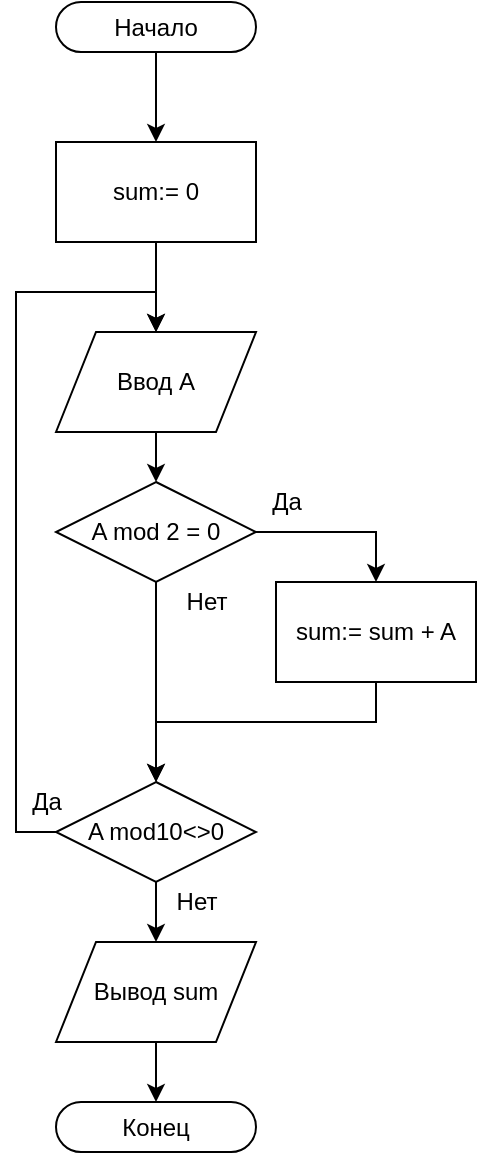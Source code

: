 <mxfile version="12.4.3" pages="2"><diagram id="ti3CMf9r8g0Ifst4S7Rp" name="Page-1"><mxGraphModel dx="782" dy="667" grid="1" gridSize="10" guides="1" tooltips="1" connect="1" arrows="1" fold="1" page="1" pageScale="1" pageWidth="826" pageHeight="1169" math="0" shadow="0"><root><mxCell id="0"/><mxCell id="1" parent="0"/><mxCell id="k_xfk8ObjxEYjsdVRRlv-25" style="edgeStyle=orthogonalEdgeStyle;rounded=0;orthogonalLoop=1;jettySize=auto;html=1;entryX=0.5;entryY=0;entryDx=0;entryDy=0;" parent="1" source="k_xfk8ObjxEYjsdVRRlv-26" edge="1" target="k_xfk8ObjxEYjsdVRRlv-28"><mxGeometry relative="1" as="geometry"><mxPoint x="575" y="109.857" as="targetPoint"/></mxGeometry></mxCell><mxCell id="k_xfk8ObjxEYjsdVRRlv-26" value="Начало" style="rounded=1;whiteSpace=wrap;html=1;arcSize=50;" parent="1" vertex="1"><mxGeometry x="480" y="40" width="100" height="25" as="geometry"/></mxCell><mxCell id="k_xfk8ObjxEYjsdVRRlv-27" style="edgeStyle=orthogonalEdgeStyle;rounded=0;orthogonalLoop=1;jettySize=auto;html=1;entryX=0.5;entryY=0;entryDx=0;entryDy=0;" parent="1" source="k_xfk8ObjxEYjsdVRRlv-28" target="k_xfk8ObjxEYjsdVRRlv-35" edge="1"><mxGeometry relative="1" as="geometry"><mxPoint x="574.667" y="179.833" as="targetPoint"/></mxGeometry></mxCell><mxCell id="k_xfk8ObjxEYjsdVRRlv-28" value="sum:= 0" style="rounded=0;whiteSpace=wrap;html=1;" parent="1" vertex="1"><mxGeometry x="480" y="110" width="100" height="50" as="geometry"/></mxCell><mxCell id="k_xfk8ObjxEYjsdVRRlv-34" style="edgeStyle=orthogonalEdgeStyle;rounded=0;orthogonalLoop=1;jettySize=auto;html=1;" parent="1" source="k_xfk8ObjxEYjsdVRRlv-35" target="k_xfk8ObjxEYjsdVRRlv-38" edge="1"><mxGeometry relative="1" as="geometry"/></mxCell><mxCell id="k_xfk8ObjxEYjsdVRRlv-35" value="Ввод A" style="shape=parallelogram;perimeter=parallelogramPerimeter;whiteSpace=wrap;html=1;" parent="1" vertex="1"><mxGeometry x="480" y="205" width="100" height="50" as="geometry"/></mxCell><mxCell id="k_xfk8ObjxEYjsdVRRlv-36" style="edgeStyle=orthogonalEdgeStyle;rounded=0;orthogonalLoop=1;jettySize=auto;html=1;entryX=0.5;entryY=0;entryDx=0;entryDy=0;" parent="1" source="k_xfk8ObjxEYjsdVRRlv-38" target="k_xfk8ObjxEYjsdVRRlv-46" edge="1"><mxGeometry relative="1" as="geometry"><mxPoint x="575" y="425" as="targetPoint"/></mxGeometry></mxCell><mxCell id="k_xfk8ObjxEYjsdVRRlv-37" style="edgeStyle=orthogonalEdgeStyle;rounded=0;orthogonalLoop=1;jettySize=auto;html=1;entryX=0.5;entryY=0;entryDx=0;entryDy=0;" parent="1" source="k_xfk8ObjxEYjsdVRRlv-38" edge="1" target="k_xfk8ObjxEYjsdVRRlv-41"><mxGeometry relative="1" as="geometry"><mxPoint x="709.667" y="345.0" as="targetPoint"/><Array as="points"><mxPoint x="640" y="305"/></Array></mxGeometry></mxCell><mxCell id="k_xfk8ObjxEYjsdVRRlv-38" value="A mod 2 = 0" style="rhombus;whiteSpace=wrap;html=1;" parent="1" vertex="1"><mxGeometry x="480" y="280" width="100" height="50" as="geometry"/></mxCell><mxCell id="k_xfk8ObjxEYjsdVRRlv-39" value="Нет" style="text;html=1;align=center;verticalAlign=middle;resizable=0;points=[];;autosize=1;" parent="1" vertex="1"><mxGeometry x="535" y="330" width="40" height="20" as="geometry"/></mxCell><mxCell id="k_xfk8ObjxEYjsdVRRlv-40" style="edgeStyle=orthogonalEdgeStyle;rounded=0;orthogonalLoop=1;jettySize=auto;html=1;entryX=0.5;entryY=0;entryDx=0;entryDy=0;exitX=0.5;exitY=1;exitDx=0;exitDy=0;" parent="1" target="k_xfk8ObjxEYjsdVRRlv-46" edge="1" source="k_xfk8ObjxEYjsdVRRlv-41"><mxGeometry relative="1" as="geometry"><mxPoint x="575" y="425" as="targetPoint"/><mxPoint x="710.588" y="384.706" as="sourcePoint"/><Array as="points"><mxPoint x="640" y="400"/><mxPoint x="530" y="400"/></Array></mxGeometry></mxCell><mxCell id="k_xfk8ObjxEYjsdVRRlv-41" value="sum:= sum + A" style="rounded=0;whiteSpace=wrap;html=1;" parent="1" vertex="1"><mxGeometry x="590" y="330" width="100" height="50" as="geometry"/></mxCell><mxCell id="k_xfk8ObjxEYjsdVRRlv-42" value="Да" style="text;html=1;align=center;verticalAlign=middle;resizable=0;points=[];;autosize=1;" parent="1" vertex="1"><mxGeometry x="580" y="280" width="30" height="20" as="geometry"/></mxCell><mxCell id="k_xfk8ObjxEYjsdVRRlv-43" style="edgeStyle=orthogonalEdgeStyle;rounded=0;orthogonalLoop=1;jettySize=auto;html=1;entryX=0.5;entryY=0;entryDx=0;entryDy=0;" parent="1" source="k_xfk8ObjxEYjsdVRRlv-44" target="k_xfk8ObjxEYjsdVRRlv-45" edge="1"><mxGeometry relative="1" as="geometry"/></mxCell><mxCell id="k_xfk8ObjxEYjsdVRRlv-44" value="Вывод sum" style="shape=parallelogram;perimeter=parallelogramPerimeter;whiteSpace=wrap;html=1;" parent="1" vertex="1"><mxGeometry x="480" y="510" width="100" height="50" as="geometry"/></mxCell><mxCell id="k_xfk8ObjxEYjsdVRRlv-45" value="Конец" style="rounded=1;whiteSpace=wrap;html=1;arcSize=50;" parent="1" vertex="1"><mxGeometry x="480" y="590" width="100" height="25" as="geometry"/></mxCell><mxCell id="k_xfk8ObjxEYjsdVRRlv-47" style="edgeStyle=orthogonalEdgeStyle;rounded=0;orthogonalLoop=1;jettySize=auto;html=1;entryX=0.5;entryY=0;entryDx=0;entryDy=0;exitX=0;exitY=0.5;exitDx=0;exitDy=0;" parent="1" source="k_xfk8ObjxEYjsdVRRlv-46" target="k_xfk8ObjxEYjsdVRRlv-35" edge="1"><mxGeometry relative="1" as="geometry"><Array as="points"><mxPoint x="460" y="455"/><mxPoint x="460" y="185"/><mxPoint x="530" y="185"/></Array></mxGeometry></mxCell><mxCell id="k_xfk8ObjxEYjsdVRRlv-49" style="edgeStyle=orthogonalEdgeStyle;rounded=0;orthogonalLoop=1;jettySize=auto;html=1;entryX=0.5;entryY=0;entryDx=0;entryDy=0;" parent="1" source="k_xfk8ObjxEYjsdVRRlv-46" target="k_xfk8ObjxEYjsdVRRlv-44" edge="1"><mxGeometry relative="1" as="geometry"/></mxCell><mxCell id="k_xfk8ObjxEYjsdVRRlv-46" value="&lt;span style=&quot;white-space: nowrap&quot;&gt;A mod10&amp;lt;&amp;gt;0&lt;/span&gt;" style="rhombus;whiteSpace=wrap;html=1;" parent="1" vertex="1"><mxGeometry x="480" y="430" width="100" height="50" as="geometry"/></mxCell><mxCell id="k_xfk8ObjxEYjsdVRRlv-48" value="Да" style="text;html=1;align=center;verticalAlign=middle;resizable=0;points=[];;autosize=1;" parent="1" vertex="1"><mxGeometry x="460" y="430" width="30" height="20" as="geometry"/></mxCell><mxCell id="1O73awSe9j6krSkuy0T9-1" value="Нет" style="text;html=1;align=center;verticalAlign=middle;resizable=0;points=[];;autosize=1;" vertex="1" parent="1"><mxGeometry x="530" y="480" width="40" height="20" as="geometry"/></mxCell></root></mxGraphModel></diagram><diagram id="r0OOVzOVncy3M-DN07f5" name="Page-2"><mxGraphModel dx="782" dy="667" grid="1" gridSize="10" guides="1" tooltips="1" connect="1" arrows="1" fold="1" page="1" pageScale="1" pageWidth="826" pageHeight="1169" math="0" shadow="0"><root><mxCell id="sSzGnsXic_F9tz0Xs5fF-0"/><mxCell id="sSzGnsXic_F9tz0Xs5fF-1" parent="sSzGnsXic_F9tz0Xs5fF-0"/><mxCell id="sSzGnsXic_F9tz0Xs5fF-2" style="edgeStyle=orthogonalEdgeStyle;rounded=0;orthogonalLoop=1;jettySize=auto;html=1;entryX=0.5;entryY=0;entryDx=0;entryDy=0;" edge="1" parent="sSzGnsXic_F9tz0Xs5fF-1" source="sSzGnsXic_F9tz0Xs5fF-3"><mxGeometry relative="1" as="geometry"><mxPoint x="155" y="109.857" as="targetPoint"/></mxGeometry></mxCell><mxCell id="sSzGnsXic_F9tz0Xs5fF-3" value="Начало" style="rounded=1;whiteSpace=wrap;html=1;arcSize=50;" vertex="1" parent="sSzGnsXic_F9tz0Xs5fF-1"><mxGeometry x="60" y="40" width="190" height="40" as="geometry"/></mxCell><mxCell id="sSzGnsXic_F9tz0Xs5fF-4" style="edgeStyle=orthogonalEdgeStyle;rounded=0;orthogonalLoop=1;jettySize=auto;html=1;entryX=0.5;entryY=0;entryDx=0;entryDy=0;" edge="1" parent="sSzGnsXic_F9tz0Xs5fF-1" source="sSzGnsXic_F9tz0Xs5fF-5" target="sSzGnsXic_F9tz0Xs5fF-7"><mxGeometry relative="1" as="geometry"/></mxCell><mxCell id="sSzGnsXic_F9tz0Xs5fF-5" value="sum:= 0" style="rounded=0;whiteSpace=wrap;html=1;" vertex="1" parent="sSzGnsXic_F9tz0Xs5fF-1"><mxGeometry x="60" y="110" width="190" height="40" as="geometry"/></mxCell><mxCell id="sSzGnsXic_F9tz0Xs5fF-6" style="edgeStyle=orthogonalEdgeStyle;rounded=0;orthogonalLoop=1;jettySize=auto;html=1;entryX=0.5;entryY=0;entryDx=0;entryDy=0;" edge="1" parent="sSzGnsXic_F9tz0Xs5fF-1" source="sSzGnsXic_F9tz0Xs5fF-7" target="sSzGnsXic_F9tz0Xs5fF-12"><mxGeometry relative="1" as="geometry"/></mxCell><mxCell id="sSzGnsXic_F9tz0Xs5fF-7" value="1" style="shape=loopLimit;whiteSpace=wrap;html=1;" vertex="1" parent="sSzGnsXic_F9tz0Xs5fF-1"><mxGeometry x="60" y="180" width="190" height="40" as="geometry"/></mxCell><mxCell id="sSzGnsXic_F9tz0Xs5fF-8" style="edgeStyle=orthogonalEdgeStyle;rounded=0;orthogonalLoop=1;jettySize=auto;html=1;" edge="1" parent="sSzGnsXic_F9tz0Xs5fF-1" source="sSzGnsXic_F9tz0Xs5fF-9" target="sSzGnsXic_F9tz0Xs5fF-21"><mxGeometry relative="1" as="geometry"/></mxCell><mxCell id="sSzGnsXic_F9tz0Xs5fF-9" value="" style="shape=loopLimit;whiteSpace=wrap;html=1;rotation=-180;" vertex="1" parent="sSzGnsXic_F9tz0Xs5fF-1"><mxGeometry x="60" y="470" width="190" height="40" as="geometry"/></mxCell><mxCell id="sSzGnsXic_F9tz0Xs5fF-10" value="1&lt;br&gt;A mod 10 !== 0" style="text;html=1;align=center;verticalAlign=middle;resizable=0;points=[];;autosize=1;" vertex="1" parent="sSzGnsXic_F9tz0Xs5fF-1"><mxGeometry x="105" y="475" width="100" height="30" as="geometry"/></mxCell><mxCell id="sSzGnsXic_F9tz0Xs5fF-11" style="edgeStyle=orthogonalEdgeStyle;rounded=0;orthogonalLoop=1;jettySize=auto;html=1;" edge="1" parent="sSzGnsXic_F9tz0Xs5fF-1" source="sSzGnsXic_F9tz0Xs5fF-12" target="sSzGnsXic_F9tz0Xs5fF-15"><mxGeometry relative="1" as="geometry"/></mxCell><mxCell id="sSzGnsXic_F9tz0Xs5fF-12" value="Ввод A" style="shape=parallelogram;perimeter=parallelogramPerimeter;whiteSpace=wrap;html=1;" vertex="1" parent="sSzGnsXic_F9tz0Xs5fF-1"><mxGeometry x="60" y="250" width="190" height="40" as="geometry"/></mxCell><mxCell id="sSzGnsXic_F9tz0Xs5fF-13" style="edgeStyle=orthogonalEdgeStyle;rounded=0;orthogonalLoop=1;jettySize=auto;html=1;entryX=0.5;entryY=1;entryDx=0;entryDy=0;" edge="1" parent="sSzGnsXic_F9tz0Xs5fF-1" source="sSzGnsXic_F9tz0Xs5fF-15" target="sSzGnsXic_F9tz0Xs5fF-9"><mxGeometry relative="1" as="geometry"/></mxCell><mxCell id="sSzGnsXic_F9tz0Xs5fF-14" style="edgeStyle=orthogonalEdgeStyle;rounded=0;orthogonalLoop=1;jettySize=auto;html=1;" edge="1" parent="sSzGnsXic_F9tz0Xs5fF-1" source="sSzGnsXic_F9tz0Xs5fF-15" target="sSzGnsXic_F9tz0Xs5fF-18"><mxGeometry relative="1" as="geometry"><Array as="points"><mxPoint x="290" y="360"/></Array></mxGeometry></mxCell><mxCell id="sSzGnsXic_F9tz0Xs5fF-15" value="A mod 2 = 0" style="rhombus;whiteSpace=wrap;html=1;" vertex="1" parent="sSzGnsXic_F9tz0Xs5fF-1"><mxGeometry x="115" y="320" width="80" height="80" as="geometry"/></mxCell><mxCell id="sSzGnsXic_F9tz0Xs5fF-16" value="Нет" style="text;html=1;align=center;verticalAlign=middle;resizable=0;points=[];;autosize=1;" vertex="1" parent="sSzGnsXic_F9tz0Xs5fF-1"><mxGeometry x="115" y="400" width="40" height="20" as="geometry"/></mxCell><mxCell id="sSzGnsXic_F9tz0Xs5fF-17" style="edgeStyle=orthogonalEdgeStyle;rounded=0;orthogonalLoop=1;jettySize=auto;html=1;entryX=0.5;entryY=1;entryDx=0;entryDy=0;" edge="1" parent="sSzGnsXic_F9tz0Xs5fF-1" source="sSzGnsXic_F9tz0Xs5fF-18" target="sSzGnsXic_F9tz0Xs5fF-9"><mxGeometry relative="1" as="geometry"><mxPoint x="250" y="450" as="targetPoint"/></mxGeometry></mxCell><mxCell id="sSzGnsXic_F9tz0Xs5fF-18" value="sum:= sum + A" style="rounded=0;whiteSpace=wrap;html=1;" vertex="1" parent="sSzGnsXic_F9tz0Xs5fF-1"><mxGeometry x="195" y="390" width="190" height="40" as="geometry"/></mxCell><mxCell id="sSzGnsXic_F9tz0Xs5fF-19" value="Да" style="text;html=1;align=center;verticalAlign=middle;resizable=0;points=[];;autosize=1;" vertex="1" parent="sSzGnsXic_F9tz0Xs5fF-1"><mxGeometry x="205" y="330" width="30" height="20" as="geometry"/></mxCell><mxCell id="sSzGnsXic_F9tz0Xs5fF-20" style="edgeStyle=orthogonalEdgeStyle;rounded=0;orthogonalLoop=1;jettySize=auto;html=1;entryX=0.5;entryY=0;entryDx=0;entryDy=0;" edge="1" parent="sSzGnsXic_F9tz0Xs5fF-1" source="sSzGnsXic_F9tz0Xs5fF-21" target="sSzGnsXic_F9tz0Xs5fF-22"><mxGeometry relative="1" as="geometry"/></mxCell><mxCell id="sSzGnsXic_F9tz0Xs5fF-21" value="Вывод sum" style="shape=parallelogram;perimeter=parallelogramPerimeter;whiteSpace=wrap;html=1;" vertex="1" parent="sSzGnsXic_F9tz0Xs5fF-1"><mxGeometry x="60" y="540" width="190" height="40" as="geometry"/></mxCell><mxCell id="sSzGnsXic_F9tz0Xs5fF-22" value="Конец" style="rounded=1;whiteSpace=wrap;html=1;arcSize=50;" vertex="1" parent="sSzGnsXic_F9tz0Xs5fF-1"><mxGeometry x="60" y="610" width="190" height="40" as="geometry"/></mxCell></root></mxGraphModel></diagram></mxfile>
